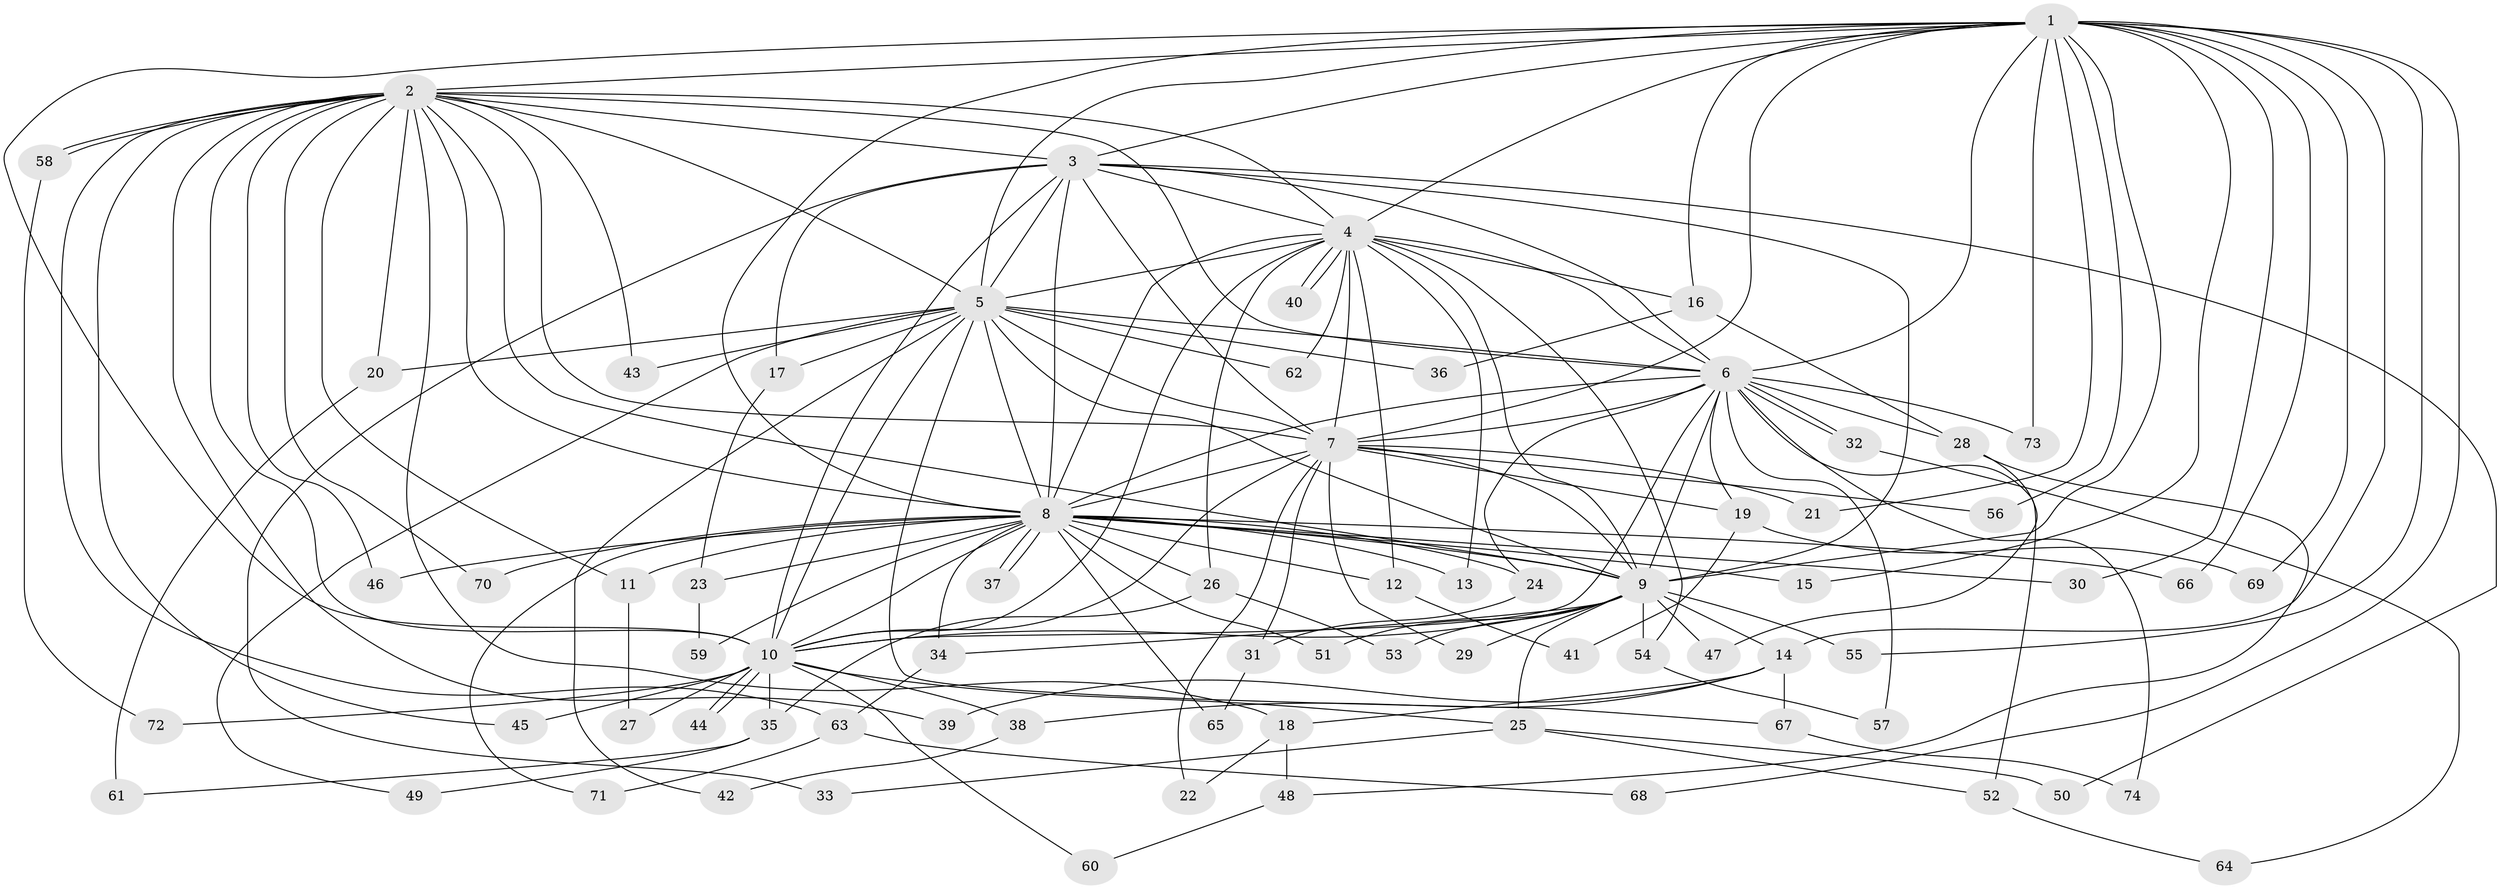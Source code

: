 // Generated by graph-tools (version 1.1) at 2025/34/03/09/25 02:34:53]
// undirected, 74 vertices, 173 edges
graph export_dot {
graph [start="1"]
  node [color=gray90,style=filled];
  1;
  2;
  3;
  4;
  5;
  6;
  7;
  8;
  9;
  10;
  11;
  12;
  13;
  14;
  15;
  16;
  17;
  18;
  19;
  20;
  21;
  22;
  23;
  24;
  25;
  26;
  27;
  28;
  29;
  30;
  31;
  32;
  33;
  34;
  35;
  36;
  37;
  38;
  39;
  40;
  41;
  42;
  43;
  44;
  45;
  46;
  47;
  48;
  49;
  50;
  51;
  52;
  53;
  54;
  55;
  56;
  57;
  58;
  59;
  60;
  61;
  62;
  63;
  64;
  65;
  66;
  67;
  68;
  69;
  70;
  71;
  72;
  73;
  74;
  1 -- 2;
  1 -- 3;
  1 -- 4;
  1 -- 5;
  1 -- 6;
  1 -- 7;
  1 -- 8;
  1 -- 9;
  1 -- 10;
  1 -- 14;
  1 -- 15;
  1 -- 16;
  1 -- 21;
  1 -- 30;
  1 -- 55;
  1 -- 56;
  1 -- 66;
  1 -- 68;
  1 -- 69;
  1 -- 73;
  2 -- 3;
  2 -- 4;
  2 -- 5;
  2 -- 6;
  2 -- 7;
  2 -- 8;
  2 -- 9;
  2 -- 10;
  2 -- 11;
  2 -- 18;
  2 -- 20;
  2 -- 39;
  2 -- 43;
  2 -- 45;
  2 -- 46;
  2 -- 58;
  2 -- 58;
  2 -- 63;
  2 -- 70;
  3 -- 4;
  3 -- 5;
  3 -- 6;
  3 -- 7;
  3 -- 8;
  3 -- 9;
  3 -- 10;
  3 -- 17;
  3 -- 33;
  3 -- 50;
  4 -- 5;
  4 -- 6;
  4 -- 7;
  4 -- 8;
  4 -- 9;
  4 -- 10;
  4 -- 12;
  4 -- 13;
  4 -- 16;
  4 -- 26;
  4 -- 40;
  4 -- 40;
  4 -- 54;
  4 -- 62;
  5 -- 6;
  5 -- 7;
  5 -- 8;
  5 -- 9;
  5 -- 10;
  5 -- 17;
  5 -- 20;
  5 -- 36;
  5 -- 42;
  5 -- 43;
  5 -- 49;
  5 -- 62;
  5 -- 67;
  6 -- 7;
  6 -- 8;
  6 -- 9;
  6 -- 10;
  6 -- 19;
  6 -- 24;
  6 -- 28;
  6 -- 32;
  6 -- 32;
  6 -- 52;
  6 -- 57;
  6 -- 73;
  6 -- 74;
  7 -- 8;
  7 -- 9;
  7 -- 10;
  7 -- 19;
  7 -- 21;
  7 -- 22;
  7 -- 29;
  7 -- 31;
  7 -- 56;
  8 -- 9;
  8 -- 10;
  8 -- 11;
  8 -- 12;
  8 -- 13;
  8 -- 15;
  8 -- 23;
  8 -- 24;
  8 -- 26;
  8 -- 30;
  8 -- 34;
  8 -- 37;
  8 -- 37;
  8 -- 46;
  8 -- 51;
  8 -- 59;
  8 -- 65;
  8 -- 66;
  8 -- 70;
  8 -- 71;
  9 -- 10;
  9 -- 14;
  9 -- 25;
  9 -- 29;
  9 -- 34;
  9 -- 47;
  9 -- 51;
  9 -- 53;
  9 -- 54;
  9 -- 55;
  10 -- 25;
  10 -- 27;
  10 -- 35;
  10 -- 38;
  10 -- 44;
  10 -- 44;
  10 -- 45;
  10 -- 60;
  10 -- 72;
  11 -- 27;
  12 -- 41;
  14 -- 18;
  14 -- 38;
  14 -- 39;
  14 -- 67;
  16 -- 28;
  16 -- 36;
  17 -- 23;
  18 -- 22;
  18 -- 48;
  19 -- 41;
  19 -- 69;
  20 -- 61;
  23 -- 59;
  24 -- 31;
  25 -- 33;
  25 -- 50;
  25 -- 52;
  26 -- 35;
  26 -- 53;
  28 -- 47;
  28 -- 48;
  31 -- 65;
  32 -- 64;
  34 -- 63;
  35 -- 49;
  35 -- 61;
  38 -- 42;
  48 -- 60;
  52 -- 64;
  54 -- 57;
  58 -- 72;
  63 -- 68;
  63 -- 71;
  67 -- 74;
}
